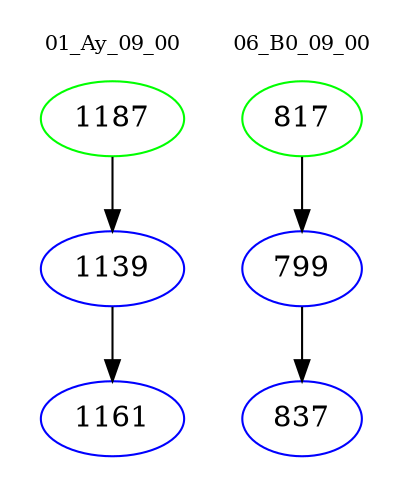 digraph{
subgraph cluster_0 {
color = white
label = "01_Ay_09_00";
fontsize=10;
T0_1187 [label="1187", color="green"]
T0_1187 -> T0_1139 [color="black"]
T0_1139 [label="1139", color="blue"]
T0_1139 -> T0_1161 [color="black"]
T0_1161 [label="1161", color="blue"]
}
subgraph cluster_1 {
color = white
label = "06_B0_09_00";
fontsize=10;
T1_817 [label="817", color="green"]
T1_817 -> T1_799 [color="black"]
T1_799 [label="799", color="blue"]
T1_799 -> T1_837 [color="black"]
T1_837 [label="837", color="blue"]
}
}
